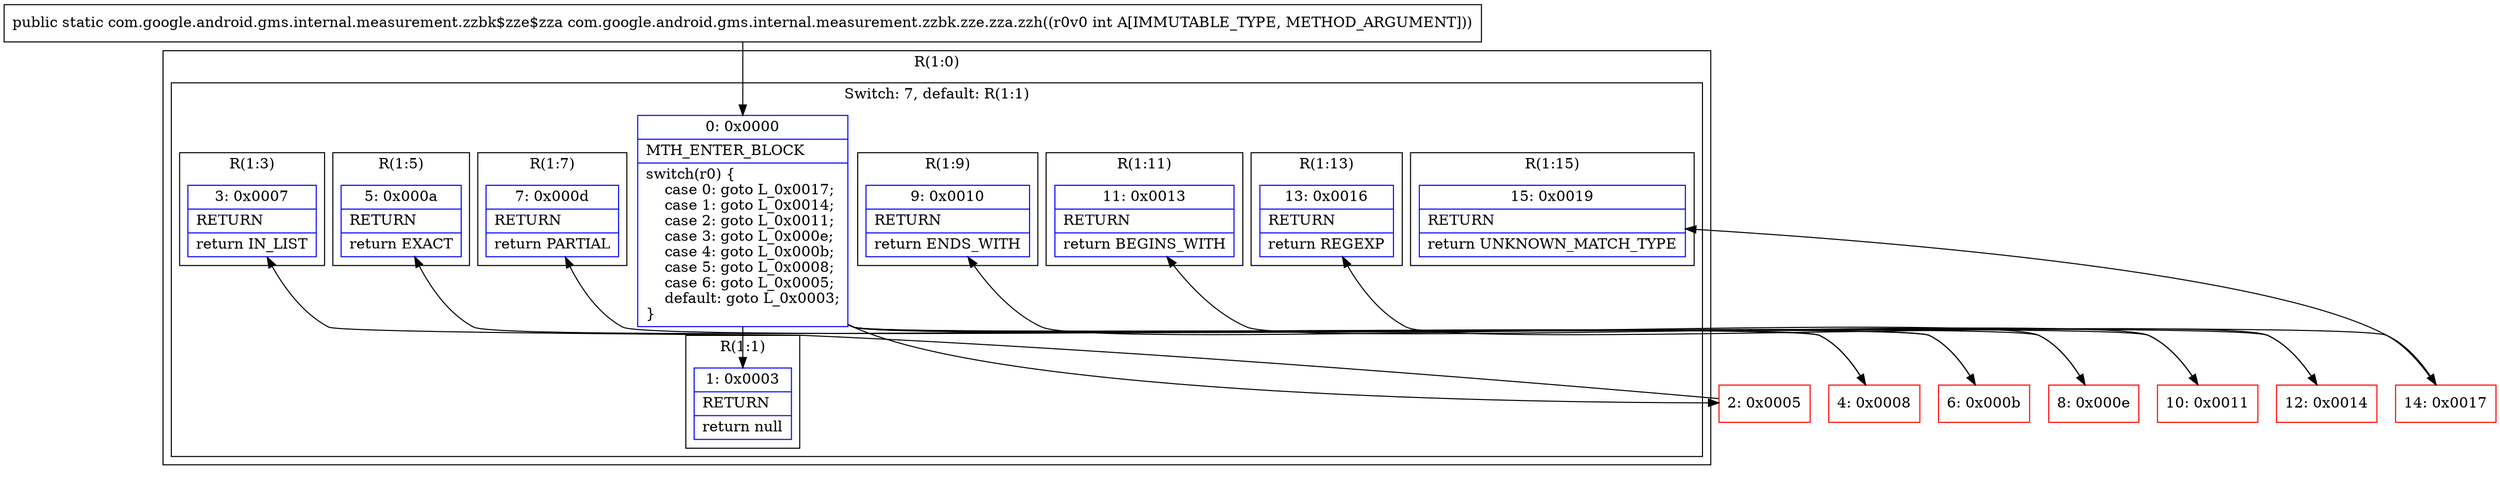 digraph "CFG forcom.google.android.gms.internal.measurement.zzbk.zze.zza.zzh(I)Lcom\/google\/android\/gms\/internal\/measurement\/zzbk$zze$zza;" {
subgraph cluster_Region_1323901911 {
label = "R(1:0)";
node [shape=record,color=blue];
subgraph cluster_SwitchRegion_2044375415 {
label = "Switch: 7, default: R(1:1)";
node [shape=record,color=blue];
Node_0 [shape=record,label="{0\:\ 0x0000|MTH_ENTER_BLOCK\l|switch(r0) \{\l    case 0: goto L_0x0017;\l    case 1: goto L_0x0014;\l    case 2: goto L_0x0011;\l    case 3: goto L_0x000e;\l    case 4: goto L_0x000b;\l    case 5: goto L_0x0008;\l    case 6: goto L_0x0005;\l    default: goto L_0x0003;\l\}\l}"];
subgraph cluster_Region_601356562 {
label = "R(1:15)";
node [shape=record,color=blue];
Node_15 [shape=record,label="{15\:\ 0x0019|RETURN\l|return UNKNOWN_MATCH_TYPE\l}"];
}
subgraph cluster_Region_316167771 {
label = "R(1:13)";
node [shape=record,color=blue];
Node_13 [shape=record,label="{13\:\ 0x0016|RETURN\l|return REGEXP\l}"];
}
subgraph cluster_Region_363345996 {
label = "R(1:11)";
node [shape=record,color=blue];
Node_11 [shape=record,label="{11\:\ 0x0013|RETURN\l|return BEGINS_WITH\l}"];
}
subgraph cluster_Region_961901191 {
label = "R(1:9)";
node [shape=record,color=blue];
Node_9 [shape=record,label="{9\:\ 0x0010|RETURN\l|return ENDS_WITH\l}"];
}
subgraph cluster_Region_634782678 {
label = "R(1:7)";
node [shape=record,color=blue];
Node_7 [shape=record,label="{7\:\ 0x000d|RETURN\l|return PARTIAL\l}"];
}
subgraph cluster_Region_1970074553 {
label = "R(1:5)";
node [shape=record,color=blue];
Node_5 [shape=record,label="{5\:\ 0x000a|RETURN\l|return EXACT\l}"];
}
subgraph cluster_Region_567463680 {
label = "R(1:3)";
node [shape=record,color=blue];
Node_3 [shape=record,label="{3\:\ 0x0007|RETURN\l|return IN_LIST\l}"];
}
subgraph cluster_Region_864112887 {
label = "R(1:1)";
node [shape=record,color=blue];
Node_1 [shape=record,label="{1\:\ 0x0003|RETURN\l|return null\l}"];
}
}
}
Node_2 [shape=record,color=red,label="{2\:\ 0x0005}"];
Node_4 [shape=record,color=red,label="{4\:\ 0x0008}"];
Node_6 [shape=record,color=red,label="{6\:\ 0x000b}"];
Node_8 [shape=record,color=red,label="{8\:\ 0x000e}"];
Node_10 [shape=record,color=red,label="{10\:\ 0x0011}"];
Node_12 [shape=record,color=red,label="{12\:\ 0x0014}"];
Node_14 [shape=record,color=red,label="{14\:\ 0x0017}"];
MethodNode[shape=record,label="{public static com.google.android.gms.internal.measurement.zzbk$zze$zza com.google.android.gms.internal.measurement.zzbk.zze.zza.zzh((r0v0 int A[IMMUTABLE_TYPE, METHOD_ARGUMENT])) }"];
MethodNode -> Node_0;
Node_0 -> Node_1;
Node_0 -> Node_2;
Node_0 -> Node_4;
Node_0 -> Node_6;
Node_0 -> Node_8;
Node_0 -> Node_10;
Node_0 -> Node_12;
Node_0 -> Node_14;
Node_2 -> Node_3;
Node_4 -> Node_5;
Node_6 -> Node_7;
Node_8 -> Node_9;
Node_10 -> Node_11;
Node_12 -> Node_13;
Node_14 -> Node_15;
}

